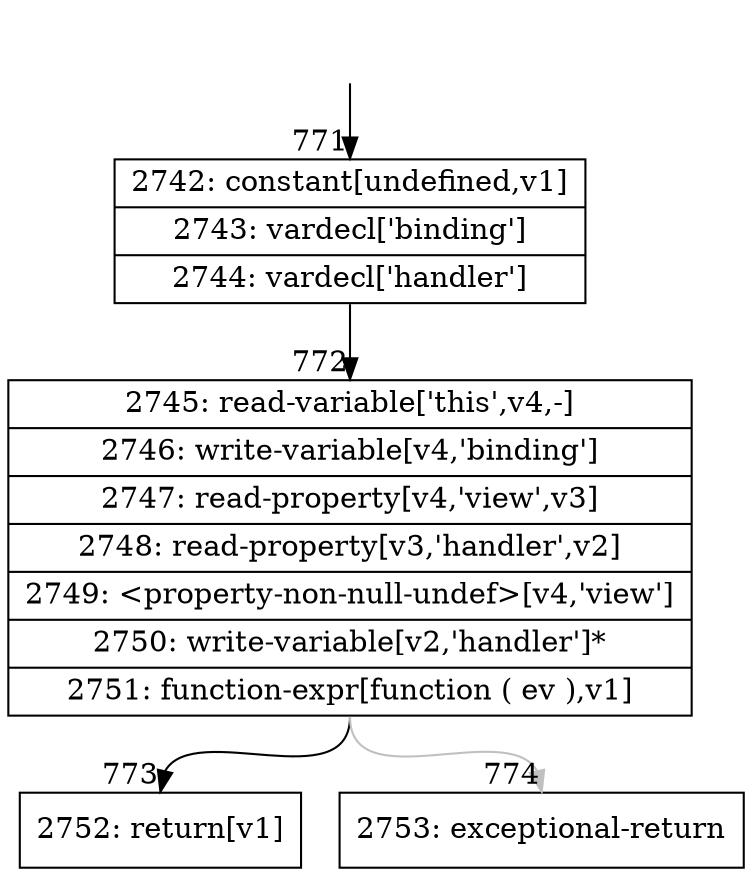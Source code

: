 digraph {
rankdir="TD"
BB_entry54[shape=none,label=""];
BB_entry54 -> BB771 [tailport=s, headport=n, headlabel="    771"]
BB771 [shape=record label="{2742: constant[undefined,v1]|2743: vardecl['binding']|2744: vardecl['handler']}" ] 
BB771 -> BB772 [tailport=s, headport=n, headlabel="      772"]
BB772 [shape=record label="{2745: read-variable['this',v4,-]|2746: write-variable[v4,'binding']|2747: read-property[v4,'view',v3]|2748: read-property[v3,'handler',v2]|2749: \<property-non-null-undef\>[v4,'view']|2750: write-variable[v2,'handler']*|2751: function-expr[function ( ev ),v1]}" ] 
BB772 -> BB773 [tailport=s, headport=n, headlabel="      773"]
BB772 -> BB774 [tailport=s, headport=n, color=gray, headlabel="      774"]
BB773 [shape=record label="{2752: return[v1]}" ] 
BB774 [shape=record label="{2753: exceptional-return}" ] 
//#$~ 629
}
